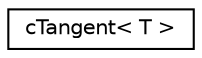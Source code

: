 digraph G
{
  edge [fontname="Helvetica",fontsize="10",labelfontname="Helvetica",labelfontsize="10"];
  node [fontname="Helvetica",fontsize="10",shape=record];
  rankdir="LR";
  Node1 [label="cTangent\< T \>",height=0.2,width=0.4,color="black", fillcolor="white", style="filled",URL="$classcTangent.html"];
}
